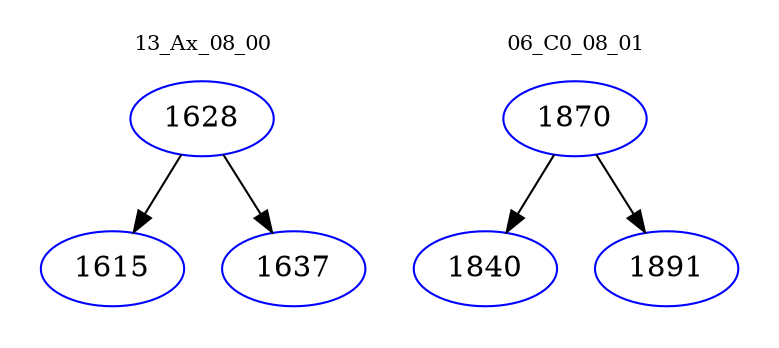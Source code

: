 digraph{
subgraph cluster_0 {
color = white
label = "13_Ax_08_00";
fontsize=10;
T0_1628 [label="1628", color="blue"]
T0_1628 -> T0_1615 [color="black"]
T0_1615 [label="1615", color="blue"]
T0_1628 -> T0_1637 [color="black"]
T0_1637 [label="1637", color="blue"]
}
subgraph cluster_1 {
color = white
label = "06_C0_08_01";
fontsize=10;
T1_1870 [label="1870", color="blue"]
T1_1870 -> T1_1840 [color="black"]
T1_1840 [label="1840", color="blue"]
T1_1870 -> T1_1891 [color="black"]
T1_1891 [label="1891", color="blue"]
}
}

